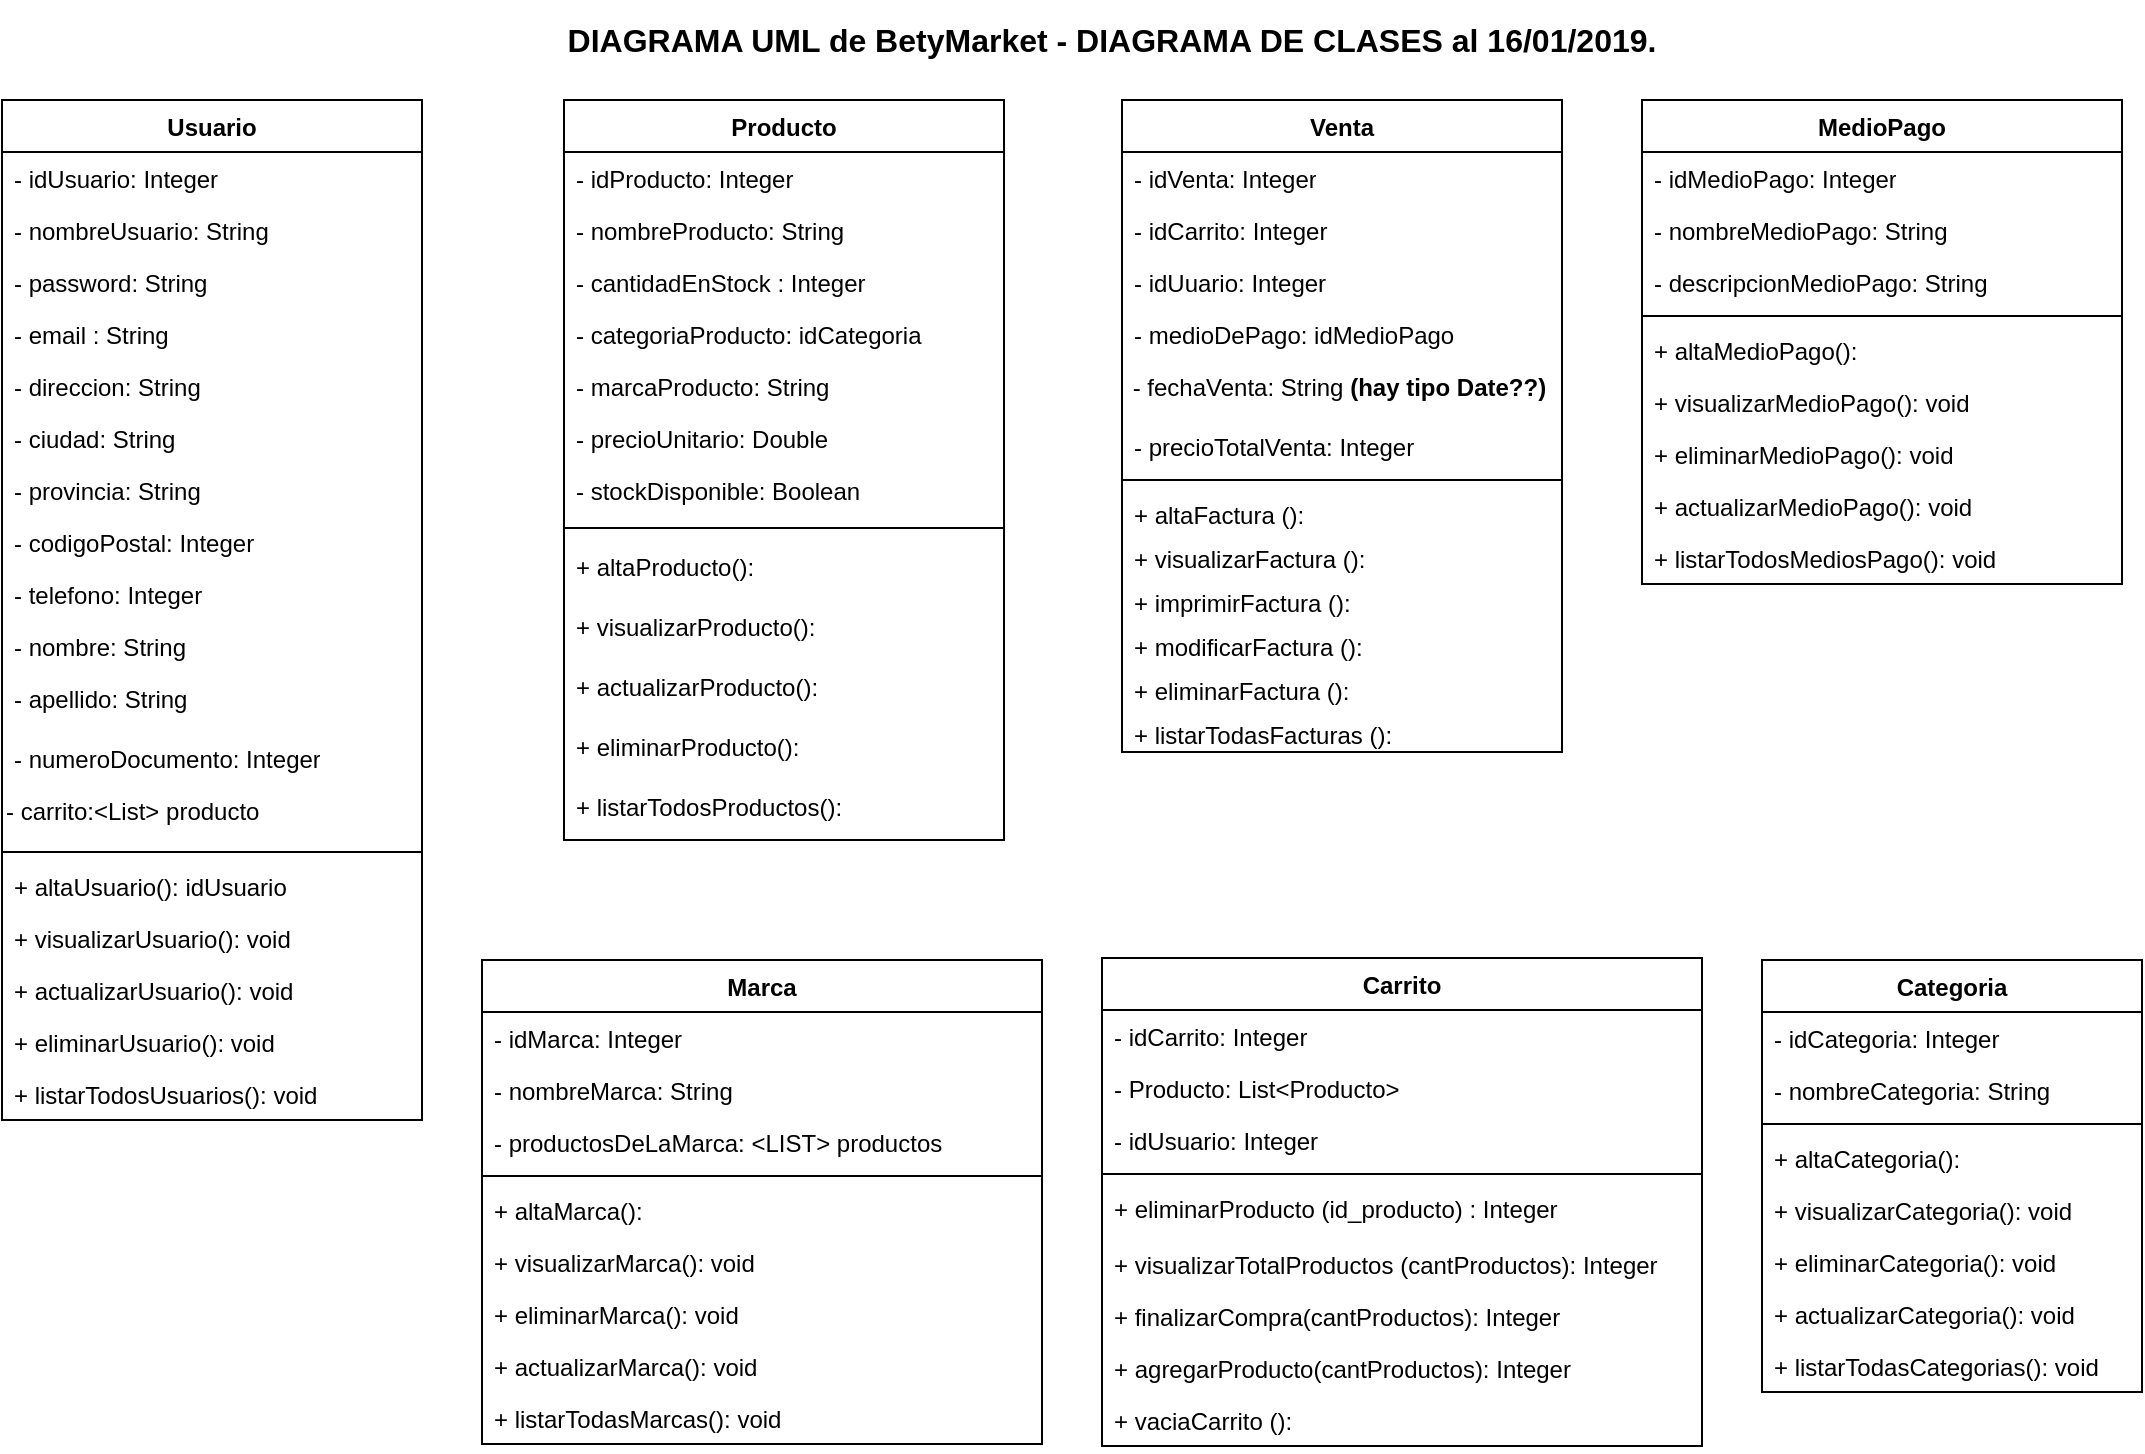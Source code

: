 <mxfile version="12.5.5" type="github">
  <diagram name="Page-1" id="9f46799a-70d6-7492-0946-bef42562c5a5">
    <mxGraphModel dx="1134" dy="649" grid="1" gridSize="10" guides="1" tooltips="1" connect="1" arrows="1" fold="1" page="1" pageScale="1" pageWidth="1100" pageHeight="850" background="#ffffff" math="0" shadow="0">
      <root>
        <mxCell id="0"/>
        <mxCell id="1" parent="0"/>
        <mxCell id="7UAfoyr8AbbVTsSyvI7V-3" value="&lt;b style=&quot;font-size: 16px&quot;&gt;&lt;font style=&quot;font-size: 16px&quot;&gt;DIAGRAMA UML de BetyMarket - DIAGRAMA DE CLASES al 16/01/2019.&lt;/font&gt;&lt;/b&gt;" style="text;html=1;strokeColor=none;fillColor=none;align=center;verticalAlign=middle;whiteSpace=wrap;rounded=0;fontSize=16;" parent="1" vertex="1">
          <mxGeometry x="200" y="10" width="730" height="40" as="geometry"/>
        </mxCell>
        <mxCell id="xMiejtiBmtiJci-bfV6F-1" value="Usuario" style="swimlane;fontStyle=1;align=center;verticalAlign=top;childLayout=stackLayout;horizontal=1;startSize=26;horizontalStack=0;resizeParent=1;resizeParentMax=0;resizeLast=0;collapsible=1;marginBottom=0;" parent="1" vertex="1">
          <mxGeometry x="10" y="60" width="210" height="510" as="geometry">
            <mxRectangle x="440" y="80" width="80" height="26" as="alternateBounds"/>
          </mxGeometry>
        </mxCell>
        <mxCell id="PyTlj7sZokD1tcicTgzd-20" value="- idUsuario: Integer" style="text;html=1;strokeColor=none;fillColor=none;align=left;verticalAlign=top;spacingLeft=4;spacingRight=4;whiteSpace=wrap;overflow=hidden;rotatable=0;points=[[0,0.5],[1,0.5]];portConstraint=eastwest;" vertex="1" parent="xMiejtiBmtiJci-bfV6F-1">
          <mxGeometry y="26" width="210" height="26" as="geometry"/>
        </mxCell>
        <mxCell id="78961159f06e98e8-34" value="- nombreUsuario: String" style="text;html=1;strokeColor=none;fillColor=none;align=left;verticalAlign=top;spacingLeft=4;spacingRight=4;whiteSpace=wrap;overflow=hidden;rotatable=0;points=[[0,0.5],[1,0.5]];portConstraint=eastwest;" parent="xMiejtiBmtiJci-bfV6F-1" vertex="1">
          <mxGeometry y="52" width="210" height="26" as="geometry"/>
        </mxCell>
        <mxCell id="78961159f06e98e8-36" value="- password: String" style="text;html=1;strokeColor=none;fillColor=none;align=left;verticalAlign=top;spacingLeft=4;spacingRight=4;whiteSpace=wrap;overflow=hidden;rotatable=0;points=[[0,0.5],[1,0.5]];portConstraint=eastwest;" parent="xMiejtiBmtiJci-bfV6F-1" vertex="1">
          <mxGeometry y="78" width="210" height="26" as="geometry"/>
        </mxCell>
        <mxCell id="78961159f06e98e8-37" value="- email : String" style="text;html=1;strokeColor=none;fillColor=none;align=left;verticalAlign=top;spacingLeft=4;spacingRight=4;whiteSpace=wrap;overflow=hidden;rotatable=0;points=[[0,0.5],[1,0.5]];portConstraint=eastwest;" parent="xMiejtiBmtiJci-bfV6F-1" vertex="1">
          <mxGeometry y="104" width="210" height="26" as="geometry"/>
        </mxCell>
        <mxCell id="78961159f06e98e8-42" value="- direccion: String" style="text;html=1;strokeColor=none;fillColor=none;align=left;verticalAlign=top;spacingLeft=4;spacingRight=4;whiteSpace=wrap;overflow=hidden;rotatable=0;points=[[0,0.5],[1,0.5]];portConstraint=eastwest;" parent="xMiejtiBmtiJci-bfV6F-1" vertex="1">
          <mxGeometry y="130" width="210" height="26" as="geometry"/>
        </mxCell>
        <mxCell id="PyTlj7sZokD1tcicTgzd-12" value="- ciudad: String" style="text;html=1;strokeColor=none;fillColor=none;align=left;verticalAlign=top;spacingLeft=4;spacingRight=4;whiteSpace=wrap;overflow=hidden;rotatable=0;points=[[0,0.5],[1,0.5]];portConstraint=eastwest;" vertex="1" parent="xMiejtiBmtiJci-bfV6F-1">
          <mxGeometry y="156" width="210" height="26" as="geometry"/>
        </mxCell>
        <mxCell id="PyTlj7sZokD1tcicTgzd-13" value="- provincia: String" style="text;html=1;strokeColor=none;fillColor=none;align=left;verticalAlign=top;spacingLeft=4;spacingRight=4;whiteSpace=wrap;overflow=hidden;rotatable=0;points=[[0,0.5],[1,0.5]];portConstraint=eastwest;" vertex="1" parent="xMiejtiBmtiJci-bfV6F-1">
          <mxGeometry y="182" width="210" height="26" as="geometry"/>
        </mxCell>
        <mxCell id="PyTlj7sZokD1tcicTgzd-14" value="- codigoPostal: Integer" style="text;html=1;strokeColor=none;fillColor=none;align=left;verticalAlign=top;spacingLeft=4;spacingRight=4;whiteSpace=wrap;overflow=hidden;rotatable=0;points=[[0,0.5],[1,0.5]];portConstraint=eastwest;" vertex="1" parent="xMiejtiBmtiJci-bfV6F-1">
          <mxGeometry y="208" width="210" height="26" as="geometry"/>
        </mxCell>
        <mxCell id="78961159f06e98e8-40" value="- telefono: Integer" style="text;html=1;strokeColor=none;fillColor=none;align=left;verticalAlign=top;spacingLeft=4;spacingRight=4;whiteSpace=wrap;overflow=hidden;rotatable=0;points=[[0,0.5],[1,0.5]];portConstraint=eastwest;" parent="xMiejtiBmtiJci-bfV6F-1" vertex="1">
          <mxGeometry y="234" width="210" height="26" as="geometry"/>
        </mxCell>
        <mxCell id="78961159f06e98e8-32" value="- nombre: String" style="text;html=1;strokeColor=none;fillColor=none;align=left;verticalAlign=top;spacingLeft=4;spacingRight=4;whiteSpace=wrap;overflow=hidden;rotatable=0;points=[[0,0.5],[1,0.5]];portConstraint=eastwest;" parent="xMiejtiBmtiJci-bfV6F-1" vertex="1">
          <mxGeometry y="260" width="210" height="26" as="geometry"/>
        </mxCell>
        <mxCell id="PyTlj7sZokD1tcicTgzd-11" value="- apellido: String&lt;br&gt;" style="text;html=1;strokeColor=none;fillColor=none;align=left;verticalAlign=top;spacingLeft=4;spacingRight=4;whiteSpace=wrap;overflow=hidden;rotatable=0;points=[[0,0.5],[1,0.5]];portConstraint=eastwest;" vertex="1" parent="xMiejtiBmtiJci-bfV6F-1">
          <mxGeometry y="286" width="210" height="30" as="geometry"/>
        </mxCell>
        <mxCell id="PyTlj7sZokD1tcicTgzd-19" value="- numeroDocumento: Integer" style="text;html=1;strokeColor=none;fillColor=none;align=left;verticalAlign=top;spacingLeft=4;spacingRight=4;whiteSpace=wrap;overflow=hidden;rotatable=0;points=[[0,0.5],[1,0.5]];portConstraint=eastwest;" vertex="1" parent="xMiejtiBmtiJci-bfV6F-1">
          <mxGeometry y="316" width="210" height="26" as="geometry"/>
        </mxCell>
        <mxCell id="WIkW4_zKr_JDpkfTiMGo-17" value="- carrito:&amp;lt;List&amp;gt; producto" style="text;html=1;" parent="xMiejtiBmtiJci-bfV6F-1" vertex="1">
          <mxGeometry y="342" width="210" height="30" as="geometry"/>
        </mxCell>
        <mxCell id="xMiejtiBmtiJci-bfV6F-3" value="" style="line;strokeWidth=1;fillColor=none;align=left;verticalAlign=middle;spacingTop=-1;spacingLeft=3;spacingRight=3;rotatable=0;labelPosition=right;points=[];portConstraint=eastwest;" parent="xMiejtiBmtiJci-bfV6F-1" vertex="1">
          <mxGeometry y="372" width="210" height="8" as="geometry"/>
        </mxCell>
        <mxCell id="WIkW4_zKr_JDpkfTiMGo-2" value="+ altaUsuario(): idUsuario" style="text;html=1;strokeColor=none;fillColor=none;align=left;verticalAlign=top;spacingLeft=4;spacingRight=4;whiteSpace=wrap;overflow=hidden;rotatable=0;points=[[0,0.5],[1,0.5]];portConstraint=eastwest;" parent="xMiejtiBmtiJci-bfV6F-1" vertex="1">
          <mxGeometry y="380" width="210" height="26" as="geometry"/>
        </mxCell>
        <mxCell id="PyTlj7sZokD1tcicTgzd-17" value="+ visualizarUsuario(): void" style="text;html=1;strokeColor=none;fillColor=none;align=left;verticalAlign=top;spacingLeft=4;spacingRight=4;whiteSpace=wrap;overflow=hidden;rotatable=0;points=[[0,0.5],[1,0.5]];portConstraint=eastwest;" vertex="1" parent="xMiejtiBmtiJci-bfV6F-1">
          <mxGeometry y="406" width="210" height="26" as="geometry"/>
        </mxCell>
        <mxCell id="PyTlj7sZokD1tcicTgzd-18" value="+ actualizarUsuario(): void" style="text;html=1;strokeColor=none;fillColor=none;align=left;verticalAlign=top;spacingLeft=4;spacingRight=4;whiteSpace=wrap;overflow=hidden;rotatable=0;points=[[0,0.5],[1,0.5]];portConstraint=eastwest;" vertex="1" parent="xMiejtiBmtiJci-bfV6F-1">
          <mxGeometry y="432" width="210" height="26" as="geometry"/>
        </mxCell>
        <mxCell id="PyTlj7sZokD1tcicTgzd-25" value="+ eliminarUsuario(): void" style="text;html=1;strokeColor=none;fillColor=none;align=left;verticalAlign=top;spacingLeft=4;spacingRight=4;whiteSpace=wrap;overflow=hidden;rotatable=0;points=[[0,0.5],[1,0.5]];portConstraint=eastwest;" vertex="1" parent="xMiejtiBmtiJci-bfV6F-1">
          <mxGeometry y="458" width="210" height="26" as="geometry"/>
        </mxCell>
        <mxCell id="PyTlj7sZokD1tcicTgzd-50" value="+ listarTodosUsuarios(): void" style="text;html=1;strokeColor=none;fillColor=none;align=left;verticalAlign=top;spacingLeft=4;spacingRight=4;whiteSpace=wrap;overflow=hidden;rotatable=0;points=[[0,0.5],[1,0.5]];portConstraint=eastwest;" vertex="1" parent="xMiejtiBmtiJci-bfV6F-1">
          <mxGeometry y="484" width="210" height="26" as="geometry"/>
        </mxCell>
        <mxCell id="xMiejtiBmtiJci-bfV6F-9" value="Venta" style="swimlane;fontStyle=1;align=center;verticalAlign=top;childLayout=stackLayout;horizontal=1;startSize=26;horizontalStack=0;resizeParent=1;resizeParentMax=0;resizeLast=0;collapsible=1;marginBottom=0;" parent="1" vertex="1">
          <mxGeometry x="570" y="60" width="220" height="326" as="geometry"/>
        </mxCell>
        <mxCell id="6r-YugnRgSn9FtwPUTXZ-2" value="- idVenta: Integer" style="text;html=1;strokeColor=none;fillColor=none;align=left;verticalAlign=top;spacingLeft=4;spacingRight=4;whiteSpace=wrap;overflow=hidden;rotatable=0;points=[[0,0.5],[1,0.5]];portConstraint=eastwest;" parent="xMiejtiBmtiJci-bfV6F-9" vertex="1">
          <mxGeometry y="26" width="220" height="26" as="geometry"/>
        </mxCell>
        <mxCell id="PyTlj7sZokD1tcicTgzd-74" value="- idCarrito: Integer" style="text;html=1;strokeColor=none;fillColor=none;align=left;verticalAlign=top;spacingLeft=4;spacingRight=4;whiteSpace=wrap;overflow=hidden;rotatable=0;points=[[0,0.5],[1,0.5]];portConstraint=eastwest;" vertex="1" parent="xMiejtiBmtiJci-bfV6F-9">
          <mxGeometry y="52" width="220" height="26" as="geometry"/>
        </mxCell>
        <mxCell id="WIkW4_zKr_JDpkfTiMGo-15" value="- idUuario: Integer" style="text;html=1;strokeColor=none;fillColor=none;align=left;verticalAlign=top;spacingLeft=4;spacingRight=4;whiteSpace=wrap;overflow=hidden;rotatable=0;points=[[0,0.5],[1,0.5]];portConstraint=eastwest;" parent="xMiejtiBmtiJci-bfV6F-9" vertex="1">
          <mxGeometry y="78" width="220" height="26" as="geometry"/>
        </mxCell>
        <mxCell id="78961159f06e98e8-84" value="- medioDePago: idMedioPago" style="text;html=1;strokeColor=none;fillColor=none;align=left;verticalAlign=top;spacingLeft=4;spacingRight=4;whiteSpace=wrap;overflow=hidden;rotatable=0;points=[[0,0.5],[1,0.5]];portConstraint=eastwest;" parent="xMiejtiBmtiJci-bfV6F-9" vertex="1">
          <mxGeometry y="104" width="220" height="26" as="geometry"/>
        </mxCell>
        <mxCell id="WIkW4_zKr_JDpkfTiMGo-14" value="&amp;nbsp;- fechaVenta: String &lt;b&gt;(hay tipo Date??)&lt;/b&gt;" style="text;html=1;" parent="xMiejtiBmtiJci-bfV6F-9" vertex="1">
          <mxGeometry y="130" width="220" height="30" as="geometry"/>
        </mxCell>
        <mxCell id="78961159f06e98e8-74" value="- precioTotalVenta: Integer" style="text;html=1;strokeColor=none;fillColor=none;align=left;verticalAlign=top;spacingLeft=4;spacingRight=4;whiteSpace=wrap;overflow=hidden;rotatable=0;points=[[0,0.5],[1,0.5]];portConstraint=eastwest;" parent="xMiejtiBmtiJci-bfV6F-9" vertex="1">
          <mxGeometry y="160" width="220" height="26" as="geometry"/>
        </mxCell>
        <mxCell id="xMiejtiBmtiJci-bfV6F-11" value="" style="line;strokeWidth=1;fillColor=none;align=left;verticalAlign=middle;spacingTop=-1;spacingLeft=3;spacingRight=3;rotatable=0;labelPosition=right;points=[];portConstraint=eastwest;" parent="xMiejtiBmtiJci-bfV6F-9" vertex="1">
          <mxGeometry y="186" width="220" height="8" as="geometry"/>
        </mxCell>
        <mxCell id="xMiejtiBmtiJci-bfV6F-12" value="+ altaFactura (): " style="text;strokeColor=none;fillColor=none;align=left;verticalAlign=top;spacingLeft=4;spacingRight=4;overflow=hidden;rotatable=0;points=[[0,0.5],[1,0.5]];portConstraint=eastwest;" parent="xMiejtiBmtiJci-bfV6F-9" vertex="1">
          <mxGeometry y="194" width="220" height="22" as="geometry"/>
        </mxCell>
        <mxCell id="PyTlj7sZokD1tcicTgzd-63" value="+ visualizarFactura (): " style="text;strokeColor=none;fillColor=none;align=left;verticalAlign=top;spacingLeft=4;spacingRight=4;overflow=hidden;rotatable=0;points=[[0,0.5],[1,0.5]];portConstraint=eastwest;" vertex="1" parent="xMiejtiBmtiJci-bfV6F-9">
          <mxGeometry y="216" width="220" height="22" as="geometry"/>
        </mxCell>
        <mxCell id="PyTlj7sZokD1tcicTgzd-64" value="+ imprimirFactura (): " style="text;strokeColor=none;fillColor=none;align=left;verticalAlign=top;spacingLeft=4;spacingRight=4;overflow=hidden;rotatable=0;points=[[0,0.5],[1,0.5]];portConstraint=eastwest;" vertex="1" parent="xMiejtiBmtiJci-bfV6F-9">
          <mxGeometry y="238" width="220" height="22" as="geometry"/>
        </mxCell>
        <mxCell id="PyTlj7sZokD1tcicTgzd-65" value="+ modificarFactura (): " style="text;strokeColor=none;fillColor=none;align=left;verticalAlign=top;spacingLeft=4;spacingRight=4;overflow=hidden;rotatable=0;points=[[0,0.5],[1,0.5]];portConstraint=eastwest;" vertex="1" parent="xMiejtiBmtiJci-bfV6F-9">
          <mxGeometry y="260" width="220" height="22" as="geometry"/>
        </mxCell>
        <mxCell id="PyTlj7sZokD1tcicTgzd-66" value="+ eliminarFactura (): " style="text;strokeColor=none;fillColor=none;align=left;verticalAlign=top;spacingLeft=4;spacingRight=4;overflow=hidden;rotatable=0;points=[[0,0.5],[1,0.5]];portConstraint=eastwest;" vertex="1" parent="xMiejtiBmtiJci-bfV6F-9">
          <mxGeometry y="282" width="220" height="22" as="geometry"/>
        </mxCell>
        <mxCell id="PyTlj7sZokD1tcicTgzd-68" value="+ listarTodasFacturas (): " style="text;strokeColor=none;fillColor=none;align=left;verticalAlign=top;spacingLeft=4;spacingRight=4;overflow=hidden;rotatable=0;points=[[0,0.5],[1,0.5]];portConstraint=eastwest;" vertex="1" parent="xMiejtiBmtiJci-bfV6F-9">
          <mxGeometry y="304" width="220" height="22" as="geometry"/>
        </mxCell>
        <mxCell id="xMiejtiBmtiJci-bfV6F-13" value="Producto" style="swimlane;fontStyle=1;align=center;verticalAlign=top;childLayout=stackLayout;horizontal=1;startSize=26;horizontalStack=0;resizeParent=1;resizeParentMax=0;resizeLast=0;collapsible=1;marginBottom=0;" parent="1" vertex="1">
          <mxGeometry x="291" y="60" width="220" height="370" as="geometry">
            <mxRectangle x="120" y="80" width="90" height="26" as="alternateBounds"/>
          </mxGeometry>
        </mxCell>
        <mxCell id="78961159f06e98e8-20" value="- idProducto: Integer" style="text;html=1;strokeColor=none;fillColor=none;align=left;verticalAlign=top;spacingLeft=4;spacingRight=4;whiteSpace=wrap;overflow=hidden;rotatable=0;points=[[0,0.5],[1,0.5]];portConstraint=eastwest;" parent="xMiejtiBmtiJci-bfV6F-13" vertex="1">
          <mxGeometry y="26" width="220" height="26" as="geometry"/>
        </mxCell>
        <mxCell id="PyTlj7sZokD1tcicTgzd-21" value="- nombreProducto: String" style="text;html=1;strokeColor=none;fillColor=none;align=left;verticalAlign=top;spacingLeft=4;spacingRight=4;whiteSpace=wrap;overflow=hidden;rotatable=0;points=[[0,0.5],[1,0.5]];portConstraint=eastwest;" vertex="1" parent="xMiejtiBmtiJci-bfV6F-13">
          <mxGeometry y="52" width="220" height="26" as="geometry"/>
        </mxCell>
        <mxCell id="78961159f06e98e8-27" value="- cantidadEnStock : Integer" style="text;html=1;strokeColor=none;fillColor=none;align=left;verticalAlign=top;spacingLeft=4;spacingRight=4;whiteSpace=wrap;overflow=hidden;rotatable=0;points=[[0,0.5],[1,0.5]];portConstraint=eastwest;" parent="xMiejtiBmtiJci-bfV6F-13" vertex="1">
          <mxGeometry y="78" width="220" height="26" as="geometry"/>
        </mxCell>
        <mxCell id="78961159f06e98e8-58" value="- categoriaProducto: idCategoria" style="text;html=1;strokeColor=none;fillColor=none;align=left;verticalAlign=top;spacingLeft=4;spacingRight=4;whiteSpace=wrap;overflow=hidden;rotatable=0;points=[[0,0.5],[1,0.5]];portConstraint=eastwest;" parent="xMiejtiBmtiJci-bfV6F-13" vertex="1">
          <mxGeometry y="104" width="220" height="26" as="geometry"/>
        </mxCell>
        <mxCell id="78961159f06e98e8-110" value="- marcaProducto: String" style="text;html=1;strokeColor=none;fillColor=none;align=left;verticalAlign=top;spacingLeft=4;spacingRight=4;whiteSpace=wrap;overflow=hidden;rotatable=0;points=[[0,0.5],[1,0.5]];portConstraint=eastwest;" parent="xMiejtiBmtiJci-bfV6F-13" vertex="1">
          <mxGeometry y="130" width="220" height="26" as="geometry"/>
        </mxCell>
        <mxCell id="78961159f06e98e8-26" value="- precioUnitario: Double" style="text;html=1;strokeColor=none;fillColor=none;align=left;verticalAlign=top;spacingLeft=4;spacingRight=4;whiteSpace=wrap;overflow=hidden;rotatable=0;points=[[0,0.5],[1,0.5]];portConstraint=eastwest;" parent="xMiejtiBmtiJci-bfV6F-13" vertex="1">
          <mxGeometry y="156" width="220" height="26" as="geometry"/>
        </mxCell>
        <mxCell id="PyTlj7sZokD1tcicTgzd-76" value="- stockDisponible: Boolean" style="text;html=1;strokeColor=none;fillColor=none;align=left;verticalAlign=top;spacingLeft=4;spacingRight=4;whiteSpace=wrap;overflow=hidden;rotatable=0;points=[[0,0.5],[1,0.5]];portConstraint=eastwest;" vertex="1" parent="xMiejtiBmtiJci-bfV6F-13">
          <mxGeometry y="182" width="220" height="26" as="geometry"/>
        </mxCell>
        <mxCell id="xMiejtiBmtiJci-bfV6F-15" value="" style="line;strokeWidth=1;fillColor=none;align=left;verticalAlign=middle;spacingTop=-1;spacingLeft=3;spacingRight=3;rotatable=0;labelPosition=right;points=[];portConstraint=eastwest;" parent="xMiejtiBmtiJci-bfV6F-13" vertex="1">
          <mxGeometry y="208" width="220" height="12" as="geometry"/>
        </mxCell>
        <mxCell id="gkskZy_CYB1lAbszulbO-1" value="+ altaProducto(): " style="text;strokeColor=none;fillColor=none;align=left;verticalAlign=top;spacingLeft=4;spacingRight=4;overflow=hidden;rotatable=0;points=[[0,0.5],[1,0.5]];portConstraint=eastwest;" parent="xMiejtiBmtiJci-bfV6F-13" vertex="1">
          <mxGeometry y="220" width="220" height="30" as="geometry"/>
        </mxCell>
        <mxCell id="PyTlj7sZokD1tcicTgzd-22" value="+ visualizarProducto(): " style="text;strokeColor=none;fillColor=none;align=left;verticalAlign=top;spacingLeft=4;spacingRight=4;overflow=hidden;rotatable=0;points=[[0,0.5],[1,0.5]];portConstraint=eastwest;" vertex="1" parent="xMiejtiBmtiJci-bfV6F-13">
          <mxGeometry y="250" width="220" height="30" as="geometry"/>
        </mxCell>
        <mxCell id="PyTlj7sZokD1tcicTgzd-24" value="+ actualizarProducto(): " style="text;strokeColor=none;fillColor=none;align=left;verticalAlign=top;spacingLeft=4;spacingRight=4;overflow=hidden;rotatable=0;points=[[0,0.5],[1,0.5]];portConstraint=eastwest;" vertex="1" parent="xMiejtiBmtiJci-bfV6F-13">
          <mxGeometry y="280" width="220" height="30" as="geometry"/>
        </mxCell>
        <mxCell id="PyTlj7sZokD1tcicTgzd-23" value="+ eliminarProducto(): " style="text;strokeColor=none;fillColor=none;align=left;verticalAlign=top;spacingLeft=4;spacingRight=4;overflow=hidden;rotatable=0;points=[[0,0.5],[1,0.5]];portConstraint=eastwest;" vertex="1" parent="xMiejtiBmtiJci-bfV6F-13">
          <mxGeometry y="310" width="220" height="30" as="geometry"/>
        </mxCell>
        <mxCell id="PyTlj7sZokD1tcicTgzd-67" value="+ listarTodosProductos(): " style="text;strokeColor=none;fillColor=none;align=left;verticalAlign=top;spacingLeft=4;spacingRight=4;overflow=hidden;rotatable=0;points=[[0,0.5],[1,0.5]];portConstraint=eastwest;" vertex="1" parent="xMiejtiBmtiJci-bfV6F-13">
          <mxGeometry y="340" width="220" height="30" as="geometry"/>
        </mxCell>
        <mxCell id="FYrJzB4RA5t17NeNT5vl-1" value="Carrito" style="swimlane;fontStyle=1;align=center;verticalAlign=top;childLayout=stackLayout;horizontal=1;startSize=26;horizontalStack=0;resizeParent=1;resizeParentMax=0;resizeLast=0;collapsible=1;marginBottom=0;" parent="1" vertex="1">
          <mxGeometry x="560" y="489" width="300" height="244" as="geometry"/>
        </mxCell>
        <mxCell id="WIkW4_zKr_JDpkfTiMGo-12" value="- idCarrito: Integer" style="text;strokeColor=none;fillColor=none;align=left;verticalAlign=top;spacingLeft=4;spacingRight=4;overflow=hidden;rotatable=0;points=[[0,0.5],[1,0.5]];portConstraint=eastwest;" parent="FYrJzB4RA5t17NeNT5vl-1" vertex="1">
          <mxGeometry y="26" width="300" height="26" as="geometry"/>
        </mxCell>
        <mxCell id="FYrJzB4RA5t17NeNT5vl-2" value="- Producto: List&lt;Producto&gt;" style="text;strokeColor=none;fillColor=none;align=left;verticalAlign=top;spacingLeft=4;spacingRight=4;overflow=hidden;rotatable=0;points=[[0,0.5],[1,0.5]];portConstraint=eastwest;" parent="FYrJzB4RA5t17NeNT5vl-1" vertex="1">
          <mxGeometry y="52" width="300" height="26" as="geometry"/>
        </mxCell>
        <mxCell id="WIkW4_zKr_JDpkfTiMGo-13" value="- idUsuario: Integer" style="text;strokeColor=none;fillColor=none;align=left;verticalAlign=top;spacingLeft=4;spacingRight=4;overflow=hidden;rotatable=0;points=[[0,0.5],[1,0.5]];portConstraint=eastwest;" parent="FYrJzB4RA5t17NeNT5vl-1" vertex="1">
          <mxGeometry y="78" width="300" height="26" as="geometry"/>
        </mxCell>
        <mxCell id="FYrJzB4RA5t17NeNT5vl-3" value="" style="line;strokeWidth=1;fillColor=none;align=left;verticalAlign=middle;spacingTop=-1;spacingLeft=3;spacingRight=3;rotatable=0;labelPosition=right;points=[];portConstraint=eastwest;" parent="FYrJzB4RA5t17NeNT5vl-1" vertex="1">
          <mxGeometry y="104" width="300" height="8" as="geometry"/>
        </mxCell>
        <mxCell id="FYrJzB4RA5t17NeNT5vl-5" value="+ eliminarProducto (id_producto) : Integer" style="text;strokeColor=none;fillColor=none;align=left;verticalAlign=top;spacingLeft=4;spacingRight=4;overflow=hidden;rotatable=0;points=[[0,0.5],[1,0.5]];portConstraint=eastwest;" parent="FYrJzB4RA5t17NeNT5vl-1" vertex="1">
          <mxGeometry y="112" width="300" height="28" as="geometry"/>
        </mxCell>
        <mxCell id="FYrJzB4RA5t17NeNT5vl-4" value="+ visualizarTotalProductos (cantProductos): Integer" style="text;strokeColor=none;fillColor=none;align=left;verticalAlign=top;spacingLeft=4;spacingRight=4;overflow=hidden;rotatable=0;points=[[0,0.5],[1,0.5]];portConstraint=eastwest;" parent="FYrJzB4RA5t17NeNT5vl-1" vertex="1">
          <mxGeometry y="140" width="300" height="26" as="geometry"/>
        </mxCell>
        <mxCell id="WIkW4_zKr_JDpkfTiMGo-20" value="+ finalizarCompra(cantProductos): Integer" style="text;strokeColor=none;fillColor=none;align=left;verticalAlign=top;spacingLeft=4;spacingRight=4;overflow=hidden;rotatable=0;points=[[0,0.5],[1,0.5]];portConstraint=eastwest;" parent="FYrJzB4RA5t17NeNT5vl-1" vertex="1">
          <mxGeometry y="166" width="300" height="26" as="geometry"/>
        </mxCell>
        <mxCell id="WIkW4_zKr_JDpkfTiMGo-22" value="+ agregarProducto(cantProductos): Integer" style="text;strokeColor=none;fillColor=none;align=left;verticalAlign=top;spacingLeft=4;spacingRight=4;overflow=hidden;rotatable=0;points=[[0,0.5],[1,0.5]];portConstraint=eastwest;" parent="FYrJzB4RA5t17NeNT5vl-1" vertex="1">
          <mxGeometry y="192" width="300" height="26" as="geometry"/>
        </mxCell>
        <mxCell id="WIkW4_zKr_JDpkfTiMGo-4" value="+ vaciaCarrito (): " style="text;strokeColor=none;fillColor=none;align=left;verticalAlign=top;spacingLeft=4;spacingRight=4;overflow=hidden;rotatable=0;points=[[0,0.5],[1,0.5]];portConstraint=eastwest;" parent="FYrJzB4RA5t17NeNT5vl-1" vertex="1">
          <mxGeometry y="218" width="300" height="26" as="geometry"/>
        </mxCell>
        <mxCell id="PyTlj7sZokD1tcicTgzd-26" value="Marca" style="swimlane;fontStyle=1;align=center;verticalAlign=top;childLayout=stackLayout;horizontal=1;startSize=26;horizontalStack=0;resizeParent=1;resizeParentMax=0;resizeLast=0;collapsible=1;marginBottom=0;" vertex="1" parent="1">
          <mxGeometry x="250" y="490" width="280" height="242" as="geometry"/>
        </mxCell>
        <mxCell id="PyTlj7sZokD1tcicTgzd-27" value="- idMarca: Integer" style="text;html=1;strokeColor=none;fillColor=none;align=left;verticalAlign=top;spacingLeft=4;spacingRight=4;whiteSpace=wrap;overflow=hidden;rotatable=0;points=[[0,0.5],[1,0.5]];portConstraint=eastwest;" vertex="1" parent="PyTlj7sZokD1tcicTgzd-26">
          <mxGeometry y="26" width="280" height="26" as="geometry"/>
        </mxCell>
        <mxCell id="PyTlj7sZokD1tcicTgzd-28" value="- nombreMarca: String" style="text;html=1;strokeColor=none;fillColor=none;align=left;verticalAlign=top;spacingLeft=4;spacingRight=4;whiteSpace=wrap;overflow=hidden;rotatable=0;points=[[0,0.5],[1,0.5]];portConstraint=eastwest;" vertex="1" parent="PyTlj7sZokD1tcicTgzd-26">
          <mxGeometry y="52" width="280" height="26" as="geometry"/>
        </mxCell>
        <mxCell id="PyTlj7sZokD1tcicTgzd-77" value="- productosDeLaMarca: &amp;lt;LIST&amp;gt; productos" style="text;html=1;strokeColor=none;fillColor=none;align=left;verticalAlign=top;spacingLeft=4;spacingRight=4;whiteSpace=wrap;overflow=hidden;rotatable=0;points=[[0,0.5],[1,0.5]];portConstraint=eastwest;" vertex="1" parent="PyTlj7sZokD1tcicTgzd-26">
          <mxGeometry y="78" width="280" height="26" as="geometry"/>
        </mxCell>
        <mxCell id="PyTlj7sZokD1tcicTgzd-32" value="" style="line;strokeWidth=1;fillColor=none;align=left;verticalAlign=middle;spacingTop=-1;spacingLeft=3;spacingRight=3;rotatable=0;labelPosition=right;points=[];portConstraint=eastwest;" vertex="1" parent="PyTlj7sZokD1tcicTgzd-26">
          <mxGeometry y="104" width="280" height="8" as="geometry"/>
        </mxCell>
        <mxCell id="PyTlj7sZokD1tcicTgzd-35" value="+ altaMarca():" style="text;html=1;strokeColor=none;fillColor=none;align=left;verticalAlign=top;spacingLeft=4;spacingRight=4;whiteSpace=wrap;overflow=hidden;rotatable=0;points=[[0,0.5],[1,0.5]];portConstraint=eastwest;" vertex="1" parent="PyTlj7sZokD1tcicTgzd-26">
          <mxGeometry y="112" width="280" height="26" as="geometry"/>
        </mxCell>
        <mxCell id="PyTlj7sZokD1tcicTgzd-36" value="+ visualizarMarca(): void" style="text;html=1;strokeColor=none;fillColor=none;align=left;verticalAlign=top;spacingLeft=4;spacingRight=4;whiteSpace=wrap;overflow=hidden;rotatable=0;points=[[0,0.5],[1,0.5]];portConstraint=eastwest;" vertex="1" parent="PyTlj7sZokD1tcicTgzd-26">
          <mxGeometry y="138" width="280" height="26" as="geometry"/>
        </mxCell>
        <mxCell id="PyTlj7sZokD1tcicTgzd-38" value="+ eliminarMarca(): void" style="text;html=1;strokeColor=none;fillColor=none;align=left;verticalAlign=top;spacingLeft=4;spacingRight=4;whiteSpace=wrap;overflow=hidden;rotatable=0;points=[[0,0.5],[1,0.5]];portConstraint=eastwest;" vertex="1" parent="PyTlj7sZokD1tcicTgzd-26">
          <mxGeometry y="164" width="280" height="26" as="geometry"/>
        </mxCell>
        <mxCell id="PyTlj7sZokD1tcicTgzd-37" value="+ actualizarMarca(): void" style="text;html=1;strokeColor=none;fillColor=none;align=left;verticalAlign=top;spacingLeft=4;spacingRight=4;whiteSpace=wrap;overflow=hidden;rotatable=0;points=[[0,0.5],[1,0.5]];portConstraint=eastwest;" vertex="1" parent="PyTlj7sZokD1tcicTgzd-26">
          <mxGeometry y="190" width="280" height="26" as="geometry"/>
        </mxCell>
        <mxCell id="PyTlj7sZokD1tcicTgzd-49" value="+ listarTodasMarcas(): void" style="text;html=1;strokeColor=none;fillColor=none;align=left;verticalAlign=top;spacingLeft=4;spacingRight=4;whiteSpace=wrap;overflow=hidden;rotatable=0;points=[[0,0.5],[1,0.5]];portConstraint=eastwest;" vertex="1" parent="PyTlj7sZokD1tcicTgzd-26">
          <mxGeometry y="216" width="280" height="26" as="geometry"/>
        </mxCell>
        <mxCell id="PyTlj7sZokD1tcicTgzd-39" value="MedioPago" style="swimlane;fontStyle=1;align=center;verticalAlign=top;childLayout=stackLayout;horizontal=1;startSize=26;horizontalStack=0;resizeParent=1;resizeParentMax=0;resizeLast=0;collapsible=1;marginBottom=0;" vertex="1" parent="1">
          <mxGeometry x="830" y="60" width="240" height="242" as="geometry"/>
        </mxCell>
        <mxCell id="PyTlj7sZokD1tcicTgzd-40" value="- idMedioPago: Integer" style="text;html=1;strokeColor=none;fillColor=none;align=left;verticalAlign=top;spacingLeft=4;spacingRight=4;whiteSpace=wrap;overflow=hidden;rotatable=0;points=[[0,0.5],[1,0.5]];portConstraint=eastwest;" vertex="1" parent="PyTlj7sZokD1tcicTgzd-39">
          <mxGeometry y="26" width="240" height="26" as="geometry"/>
        </mxCell>
        <mxCell id="PyTlj7sZokD1tcicTgzd-41" value="- nombreMedioPago: String" style="text;html=1;strokeColor=none;fillColor=none;align=left;verticalAlign=top;spacingLeft=4;spacingRight=4;whiteSpace=wrap;overflow=hidden;rotatable=0;points=[[0,0.5],[1,0.5]];portConstraint=eastwest;" vertex="1" parent="PyTlj7sZokD1tcicTgzd-39">
          <mxGeometry y="52" width="240" height="26" as="geometry"/>
        </mxCell>
        <mxCell id="PyTlj7sZokD1tcicTgzd-51" value="- descripcionMedioPago: String" style="text;html=1;strokeColor=none;fillColor=none;align=left;verticalAlign=top;spacingLeft=4;spacingRight=4;whiteSpace=wrap;overflow=hidden;rotatable=0;points=[[0,0.5],[1,0.5]];portConstraint=eastwest;" vertex="1" parent="PyTlj7sZokD1tcicTgzd-39">
          <mxGeometry y="78" width="240" height="26" as="geometry"/>
        </mxCell>
        <mxCell id="PyTlj7sZokD1tcicTgzd-43" value="" style="line;strokeWidth=1;fillColor=none;align=left;verticalAlign=middle;spacingTop=-1;spacingLeft=3;spacingRight=3;rotatable=0;labelPosition=right;points=[];portConstraint=eastwest;" vertex="1" parent="PyTlj7sZokD1tcicTgzd-39">
          <mxGeometry y="104" width="240" height="8" as="geometry"/>
        </mxCell>
        <mxCell id="PyTlj7sZokD1tcicTgzd-44" value="+ altaMedioPago():" style="text;html=1;strokeColor=none;fillColor=none;align=left;verticalAlign=top;spacingLeft=4;spacingRight=4;whiteSpace=wrap;overflow=hidden;rotatable=0;points=[[0,0.5],[1,0.5]];portConstraint=eastwest;" vertex="1" parent="PyTlj7sZokD1tcicTgzd-39">
          <mxGeometry y="112" width="240" height="26" as="geometry"/>
        </mxCell>
        <mxCell id="PyTlj7sZokD1tcicTgzd-45" value="+ visualizarMedioPago(): void" style="text;html=1;strokeColor=none;fillColor=none;align=left;verticalAlign=top;spacingLeft=4;spacingRight=4;whiteSpace=wrap;overflow=hidden;rotatable=0;points=[[0,0.5],[1,0.5]];portConstraint=eastwest;" vertex="1" parent="PyTlj7sZokD1tcicTgzd-39">
          <mxGeometry y="138" width="240" height="26" as="geometry"/>
        </mxCell>
        <mxCell id="PyTlj7sZokD1tcicTgzd-46" value="+ eliminarMedioPago(): void" style="text;html=1;strokeColor=none;fillColor=none;align=left;verticalAlign=top;spacingLeft=4;spacingRight=4;whiteSpace=wrap;overflow=hidden;rotatable=0;points=[[0,0.5],[1,0.5]];portConstraint=eastwest;" vertex="1" parent="PyTlj7sZokD1tcicTgzd-39">
          <mxGeometry y="164" width="240" height="26" as="geometry"/>
        </mxCell>
        <mxCell id="PyTlj7sZokD1tcicTgzd-47" value="+ actualizarMedioPago(): void" style="text;html=1;strokeColor=none;fillColor=none;align=left;verticalAlign=top;spacingLeft=4;spacingRight=4;whiteSpace=wrap;overflow=hidden;rotatable=0;points=[[0,0.5],[1,0.5]];portConstraint=eastwest;" vertex="1" parent="PyTlj7sZokD1tcicTgzd-39">
          <mxGeometry y="190" width="240" height="26" as="geometry"/>
        </mxCell>
        <mxCell id="PyTlj7sZokD1tcicTgzd-48" value="+ listarTodosMediosPago(): void" style="text;html=1;strokeColor=none;fillColor=none;align=left;verticalAlign=top;spacingLeft=4;spacingRight=4;whiteSpace=wrap;overflow=hidden;rotatable=0;points=[[0,0.5],[1,0.5]];portConstraint=eastwest;" vertex="1" parent="PyTlj7sZokD1tcicTgzd-39">
          <mxGeometry y="216" width="240" height="26" as="geometry"/>
        </mxCell>
        <mxCell id="PyTlj7sZokD1tcicTgzd-52" value="Categoria" style="swimlane;fontStyle=1;align=center;verticalAlign=top;childLayout=stackLayout;horizontal=1;startSize=26;horizontalStack=0;resizeParent=1;resizeParentMax=0;resizeLast=0;collapsible=1;marginBottom=0;" vertex="1" parent="1">
          <mxGeometry x="890" y="490" width="190" height="216" as="geometry"/>
        </mxCell>
        <mxCell id="PyTlj7sZokD1tcicTgzd-53" value="- idCategoria: Integer" style="text;html=1;strokeColor=none;fillColor=none;align=left;verticalAlign=top;spacingLeft=4;spacingRight=4;whiteSpace=wrap;overflow=hidden;rotatable=0;points=[[0,0.5],[1,0.5]];portConstraint=eastwest;" vertex="1" parent="PyTlj7sZokD1tcicTgzd-52">
          <mxGeometry y="26" width="190" height="26" as="geometry"/>
        </mxCell>
        <mxCell id="PyTlj7sZokD1tcicTgzd-54" value="- nombreCategoria: String" style="text;html=1;strokeColor=none;fillColor=none;align=left;verticalAlign=top;spacingLeft=4;spacingRight=4;whiteSpace=wrap;overflow=hidden;rotatable=0;points=[[0,0.5],[1,0.5]];portConstraint=eastwest;" vertex="1" parent="PyTlj7sZokD1tcicTgzd-52">
          <mxGeometry y="52" width="190" height="26" as="geometry"/>
        </mxCell>
        <mxCell id="PyTlj7sZokD1tcicTgzd-56" value="" style="line;strokeWidth=1;fillColor=none;align=left;verticalAlign=middle;spacingTop=-1;spacingLeft=3;spacingRight=3;rotatable=0;labelPosition=right;points=[];portConstraint=eastwest;" vertex="1" parent="PyTlj7sZokD1tcicTgzd-52">
          <mxGeometry y="78" width="190" height="8" as="geometry"/>
        </mxCell>
        <mxCell id="PyTlj7sZokD1tcicTgzd-57" value="+ altaCategoria():" style="text;html=1;strokeColor=none;fillColor=none;align=left;verticalAlign=top;spacingLeft=4;spacingRight=4;whiteSpace=wrap;overflow=hidden;rotatable=0;points=[[0,0.5],[1,0.5]];portConstraint=eastwest;" vertex="1" parent="PyTlj7sZokD1tcicTgzd-52">
          <mxGeometry y="86" width="190" height="26" as="geometry"/>
        </mxCell>
        <mxCell id="PyTlj7sZokD1tcicTgzd-58" value="+ visualizarCategoria(): void" style="text;html=1;strokeColor=none;fillColor=none;align=left;verticalAlign=top;spacingLeft=4;spacingRight=4;whiteSpace=wrap;overflow=hidden;rotatable=0;points=[[0,0.5],[1,0.5]];portConstraint=eastwest;" vertex="1" parent="PyTlj7sZokD1tcicTgzd-52">
          <mxGeometry y="112" width="190" height="26" as="geometry"/>
        </mxCell>
        <mxCell id="PyTlj7sZokD1tcicTgzd-59" value="+ eliminarCategoria(): void" style="text;html=1;strokeColor=none;fillColor=none;align=left;verticalAlign=top;spacingLeft=4;spacingRight=4;whiteSpace=wrap;overflow=hidden;rotatable=0;points=[[0,0.5],[1,0.5]];portConstraint=eastwest;" vertex="1" parent="PyTlj7sZokD1tcicTgzd-52">
          <mxGeometry y="138" width="190" height="26" as="geometry"/>
        </mxCell>
        <mxCell id="PyTlj7sZokD1tcicTgzd-60" value="+ actualizarCategoria(): void" style="text;html=1;strokeColor=none;fillColor=none;align=left;verticalAlign=top;spacingLeft=4;spacingRight=4;whiteSpace=wrap;overflow=hidden;rotatable=0;points=[[0,0.5],[1,0.5]];portConstraint=eastwest;" vertex="1" parent="PyTlj7sZokD1tcicTgzd-52">
          <mxGeometry y="164" width="190" height="26" as="geometry"/>
        </mxCell>
        <mxCell id="PyTlj7sZokD1tcicTgzd-61" value="+ listarTodasCategorias(): void" style="text;html=1;strokeColor=none;fillColor=none;align=left;verticalAlign=top;spacingLeft=4;spacingRight=4;whiteSpace=wrap;overflow=hidden;rotatable=0;points=[[0,0.5],[1,0.5]];portConstraint=eastwest;" vertex="1" parent="PyTlj7sZokD1tcicTgzd-52">
          <mxGeometry y="190" width="190" height="26" as="geometry"/>
        </mxCell>
      </root>
    </mxGraphModel>
  </diagram>
</mxfile>

